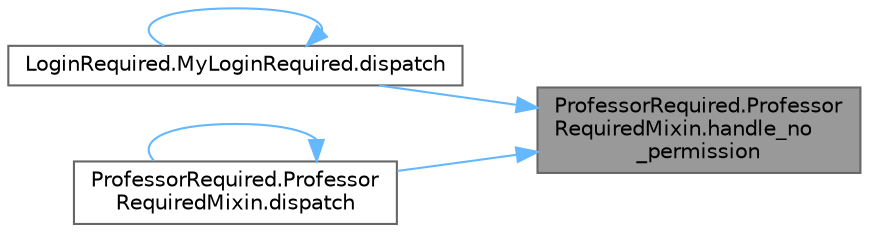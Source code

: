 digraph "ProfessorRequired.ProfessorRequiredMixin.handle_no_permission"
{
 // INTERACTIVE_SVG=YES
 // LATEX_PDF_SIZE
  bgcolor="transparent";
  edge [fontname=Helvetica,fontsize=10,labelfontname=Helvetica,labelfontsize=10];
  node [fontname=Helvetica,fontsize=10,shape=box,height=0.2,width=0.4];
  rankdir="RL";
  Node1 [label="ProfessorRequired.Professor\lRequiredMixin.handle_no\l_permission",height=0.2,width=0.4,color="gray40", fillcolor="grey60", style="filled", fontcolor="black",tooltip=" "];
  Node1 -> Node2 [dir="back",color="steelblue1",style="solid"];
  Node2 [label="LoginRequired.MyLoginRequired.dispatch",height=0.2,width=0.4,color="grey40", fillcolor="white", style="filled",URL="$class_login_required_1_1_my_login_required.html#af0537a659e76d418f50a1a06d27942f5",tooltip=" "];
  Node2 -> Node2 [dir="back",color="steelblue1",style="solid"];
  Node1 -> Node3 [dir="back",color="steelblue1",style="solid"];
  Node3 [label="ProfessorRequired.Professor\lRequiredMixin.dispatch",height=0.2,width=0.4,color="grey40", fillcolor="white", style="filled",URL="$class_professor_required_1_1_professor_required_mixin.html#a72f8929e4f6edc367426bb1423a32973",tooltip=" "];
  Node3 -> Node3 [dir="back",color="steelblue1",style="solid"];
}
